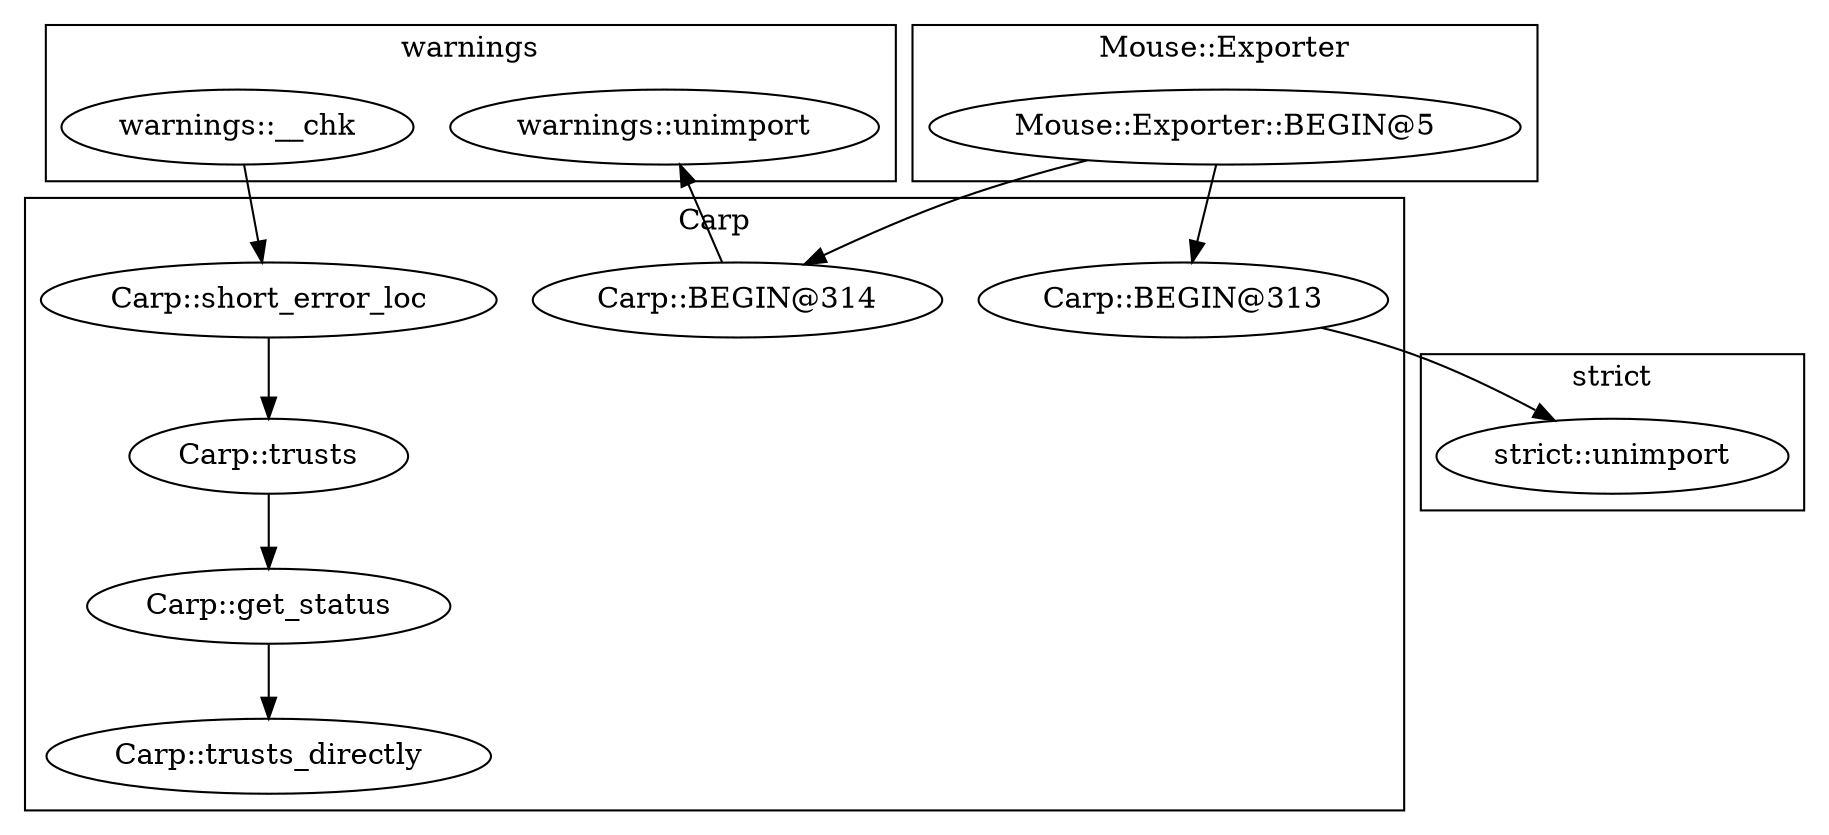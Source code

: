 digraph {
graph [overlap=false]
subgraph cluster_warnings {
	label="warnings";
	"warnings::unimport";
	"warnings::__chk";
}
subgraph cluster_strict {
	label="strict";
	"strict::unimport";
}
subgraph cluster_Carp {
	label="Carp";
	"Carp::trusts";
	"Carp::trusts_directly";
	"Carp::get_status";
	"Carp::short_error_loc";
	"Carp::BEGIN@314";
	"Carp::BEGIN@313";
}
subgraph cluster_Mouse_Exporter {
	label="Mouse::Exporter";
	"Mouse::Exporter::BEGIN@5";
}
"Carp::BEGIN@314" -> "warnings::unimport";
"Mouse::Exporter::BEGIN@5" -> "Carp::BEGIN@313";
"Carp::BEGIN@313" -> "strict::unimport";
"Mouse::Exporter::BEGIN@5" -> "Carp::BEGIN@314";
"Carp::get_status" -> "Carp::trusts_directly";
"warnings::__chk" -> "Carp::short_error_loc";
"Carp::short_error_loc" -> "Carp::trusts";
"Carp::trusts" -> "Carp::get_status";
}

